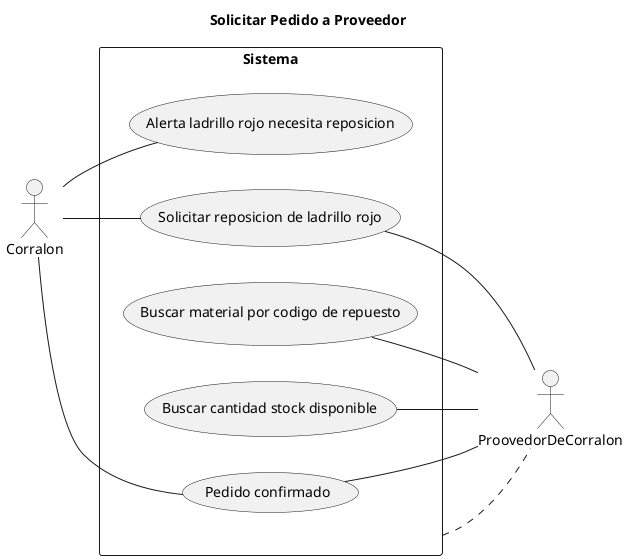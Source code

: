 @startuml Diagrama Caso Uso 1

title Solicitar Pedido a Proveedor

left to right direction
skinparam packageStyle rectangle

actor Corralon as c
actor ProovedorDeCorralon as p

rectangle Sistema {
  usecase "Alerta ladrillo rojo necesita reposicion" as UC1  
  usecase "Solicitar reposicion de ladrillo rojo" as UC2
  usecase "Buscar material por codigo de repuesto" as UC3
  usecase "Buscar cantidad stock disponible" as UC4
  usecase "Pedido confirmado" as UC5
}

Sistema .. p

c -right- UC1
c -- UC2
p -left- UC2
p -left- UC3
p -left- UC4
p -left- UC5
c -- UC5

@enduml
